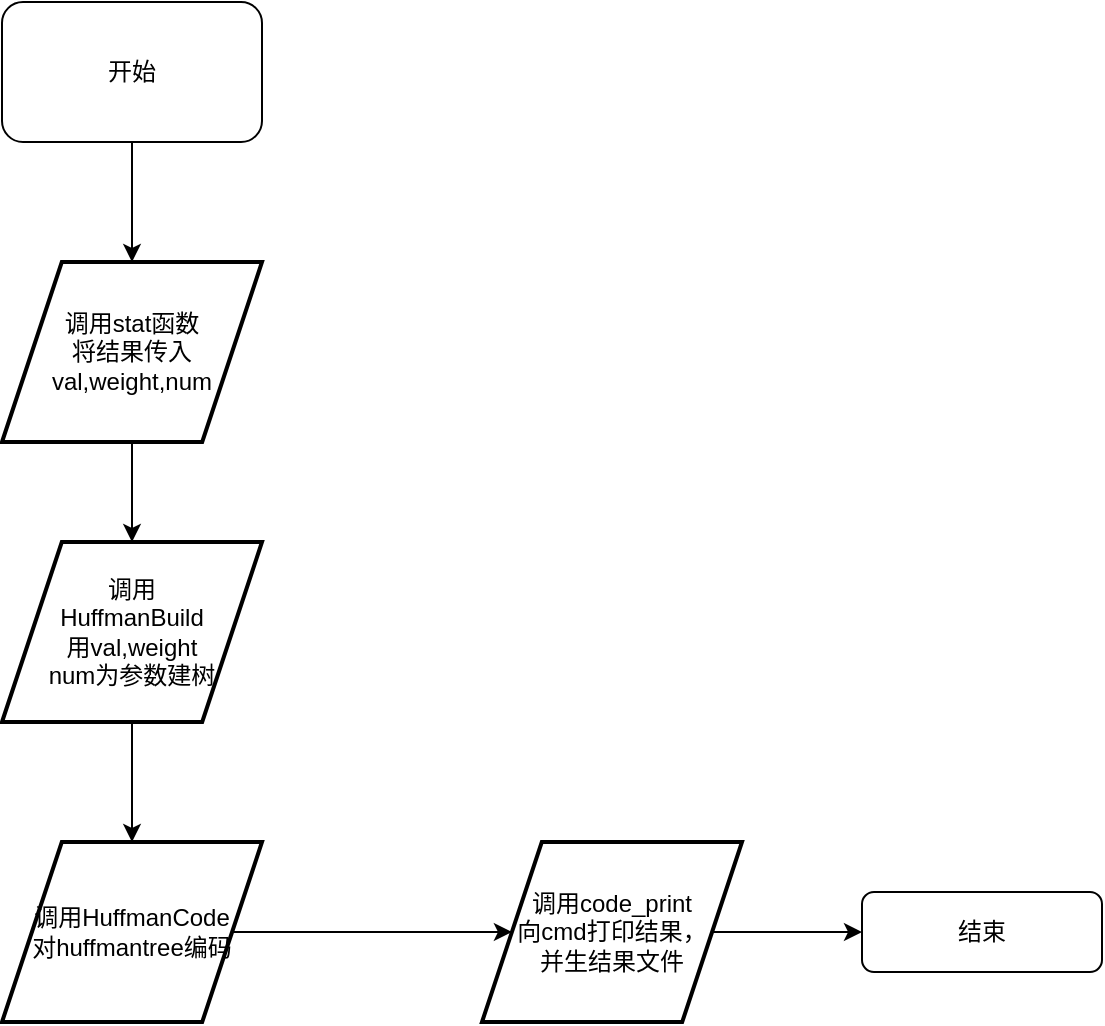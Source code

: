 <mxfile version="13.9.9" type="device"><diagram id="C5RBs43oDa-KdzZeNtuy" name="Page-1"><mxGraphModel dx="1024" dy="592" grid="1" gridSize="10" guides="1" tooltips="1" connect="1" arrows="1" fold="1" page="1" pageScale="1" pageWidth="827" pageHeight="1169" math="0" shadow="0"><root><mxCell id="WIyWlLk6GJQsqaUBKTNV-0"/><mxCell id="WIyWlLk6GJQsqaUBKTNV-1" parent="WIyWlLk6GJQsqaUBKTNV-0"/><mxCell id="jpUUGIbORDlsMwg3kT1X-7" value="" style="edgeStyle=orthogonalEdgeStyle;rounded=0;orthogonalLoop=1;jettySize=auto;html=1;" edge="1" parent="WIyWlLk6GJQsqaUBKTNV-1" source="WIyWlLk6GJQsqaUBKTNV-3" target="jpUUGIbORDlsMwg3kT1X-0"><mxGeometry relative="1" as="geometry"/></mxCell><mxCell id="WIyWlLk6GJQsqaUBKTNV-3" value="开始" style="rounded=1;whiteSpace=wrap;html=1;fontSize=12;glass=0;strokeWidth=1;shadow=0;" parent="WIyWlLk6GJQsqaUBKTNV-1" vertex="1"><mxGeometry x="160" y="30" width="130" height="70" as="geometry"/></mxCell><mxCell id="WIyWlLk6GJQsqaUBKTNV-11" value="结束" style="rounded=1;whiteSpace=wrap;html=1;fontSize=12;glass=0;strokeWidth=1;shadow=0;" parent="WIyWlLk6GJQsqaUBKTNV-1" vertex="1"><mxGeometry x="590" y="475" width="120" height="40" as="geometry"/></mxCell><mxCell id="jpUUGIbORDlsMwg3kT1X-8" value="" style="edgeStyle=orthogonalEdgeStyle;rounded=0;orthogonalLoop=1;jettySize=auto;html=1;" edge="1" parent="WIyWlLk6GJQsqaUBKTNV-1" source="jpUUGIbORDlsMwg3kT1X-0" target="jpUUGIbORDlsMwg3kT1X-4"><mxGeometry relative="1" as="geometry"/></mxCell><mxCell id="jpUUGIbORDlsMwg3kT1X-0" value="调用stat函数&lt;br&gt;将结果传入&lt;br&gt;val,weight,num" style="shape=parallelogram;html=1;strokeWidth=2;perimeter=parallelogramPerimeter;whiteSpace=wrap;rounded=0;arcSize=12;size=0.23;" vertex="1" parent="WIyWlLk6GJQsqaUBKTNV-1"><mxGeometry x="160" y="160" width="130" height="90" as="geometry"/></mxCell><mxCell id="jpUUGIbORDlsMwg3kT1X-9" value="" style="edgeStyle=orthogonalEdgeStyle;rounded=0;orthogonalLoop=1;jettySize=auto;html=1;" edge="1" parent="WIyWlLk6GJQsqaUBKTNV-1" source="jpUUGIbORDlsMwg3kT1X-4" target="jpUUGIbORDlsMwg3kT1X-5"><mxGeometry relative="1" as="geometry"/></mxCell><mxCell id="jpUUGIbORDlsMwg3kT1X-4" value="调用&lt;br&gt;HuffmanBuild&lt;br&gt;用val,weight&lt;br&gt;num为参数建树" style="shape=parallelogram;html=1;strokeWidth=2;perimeter=parallelogramPerimeter;whiteSpace=wrap;rounded=0;arcSize=12;size=0.23;" vertex="1" parent="WIyWlLk6GJQsqaUBKTNV-1"><mxGeometry x="160" y="300" width="130" height="90" as="geometry"/></mxCell><mxCell id="jpUUGIbORDlsMwg3kT1X-10" value="" style="edgeStyle=orthogonalEdgeStyle;rounded=0;orthogonalLoop=1;jettySize=auto;html=1;" edge="1" parent="WIyWlLk6GJQsqaUBKTNV-1" source="jpUUGIbORDlsMwg3kT1X-5" target="jpUUGIbORDlsMwg3kT1X-6"><mxGeometry relative="1" as="geometry"/></mxCell><mxCell id="jpUUGIbORDlsMwg3kT1X-5" value="调用HuffmanCode&lt;br&gt;对huffmantree编码&lt;br&gt;" style="shape=parallelogram;html=1;strokeWidth=2;perimeter=parallelogramPerimeter;whiteSpace=wrap;rounded=0;arcSize=12;size=0.23;" vertex="1" parent="WIyWlLk6GJQsqaUBKTNV-1"><mxGeometry x="160" y="450" width="130" height="90" as="geometry"/></mxCell><mxCell id="jpUUGIbORDlsMwg3kT1X-11" value="" style="edgeStyle=orthogonalEdgeStyle;rounded=0;orthogonalLoop=1;jettySize=auto;html=1;" edge="1" parent="WIyWlLk6GJQsqaUBKTNV-1" source="jpUUGIbORDlsMwg3kT1X-6" target="WIyWlLk6GJQsqaUBKTNV-11"><mxGeometry relative="1" as="geometry"/></mxCell><mxCell id="jpUUGIbORDlsMwg3kT1X-6" value="调用code_print&lt;br&gt;向cmd打印结果，&lt;br&gt;并生结果文件" style="shape=parallelogram;html=1;strokeWidth=2;perimeter=parallelogramPerimeter;whiteSpace=wrap;rounded=0;arcSize=12;size=0.23;" vertex="1" parent="WIyWlLk6GJQsqaUBKTNV-1"><mxGeometry x="400" y="450" width="130" height="90" as="geometry"/></mxCell></root></mxGraphModel></diagram></mxfile>